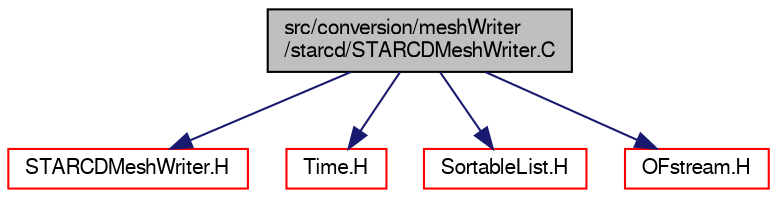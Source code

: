 digraph "src/conversion/meshWriter/starcd/STARCDMeshWriter.C"
{
  bgcolor="transparent";
  edge [fontname="FreeSans",fontsize="10",labelfontname="FreeSans",labelfontsize="10"];
  node [fontname="FreeSans",fontsize="10",shape=record];
  Node0 [label="src/conversion/meshWriter\l/starcd/STARCDMeshWriter.C",height=0.2,width=0.4,color="black", fillcolor="grey75", style="filled", fontcolor="black"];
  Node0 -> Node1 [color="midnightblue",fontsize="10",style="solid",fontname="FreeSans"];
  Node1 [label="STARCDMeshWriter.H",height=0.2,width=0.4,color="red",URL="$a00227.html"];
  Node0 -> Node224 [color="midnightblue",fontsize="10",style="solid",fontname="FreeSans"];
  Node224 [label="Time.H",height=0.2,width=0.4,color="red",URL="$a09311.html"];
  Node0 -> Node260 [color="midnightblue",fontsize="10",style="solid",fontname="FreeSans"];
  Node260 [label="SortableList.H",height=0.2,width=0.4,color="red",URL="$a08738.html"];
  Node0 -> Node261 [color="midnightblue",fontsize="10",style="solid",fontname="FreeSans"];
  Node261 [label="OFstream.H",height=0.2,width=0.4,color="red",URL="$a09065.html"];
}
